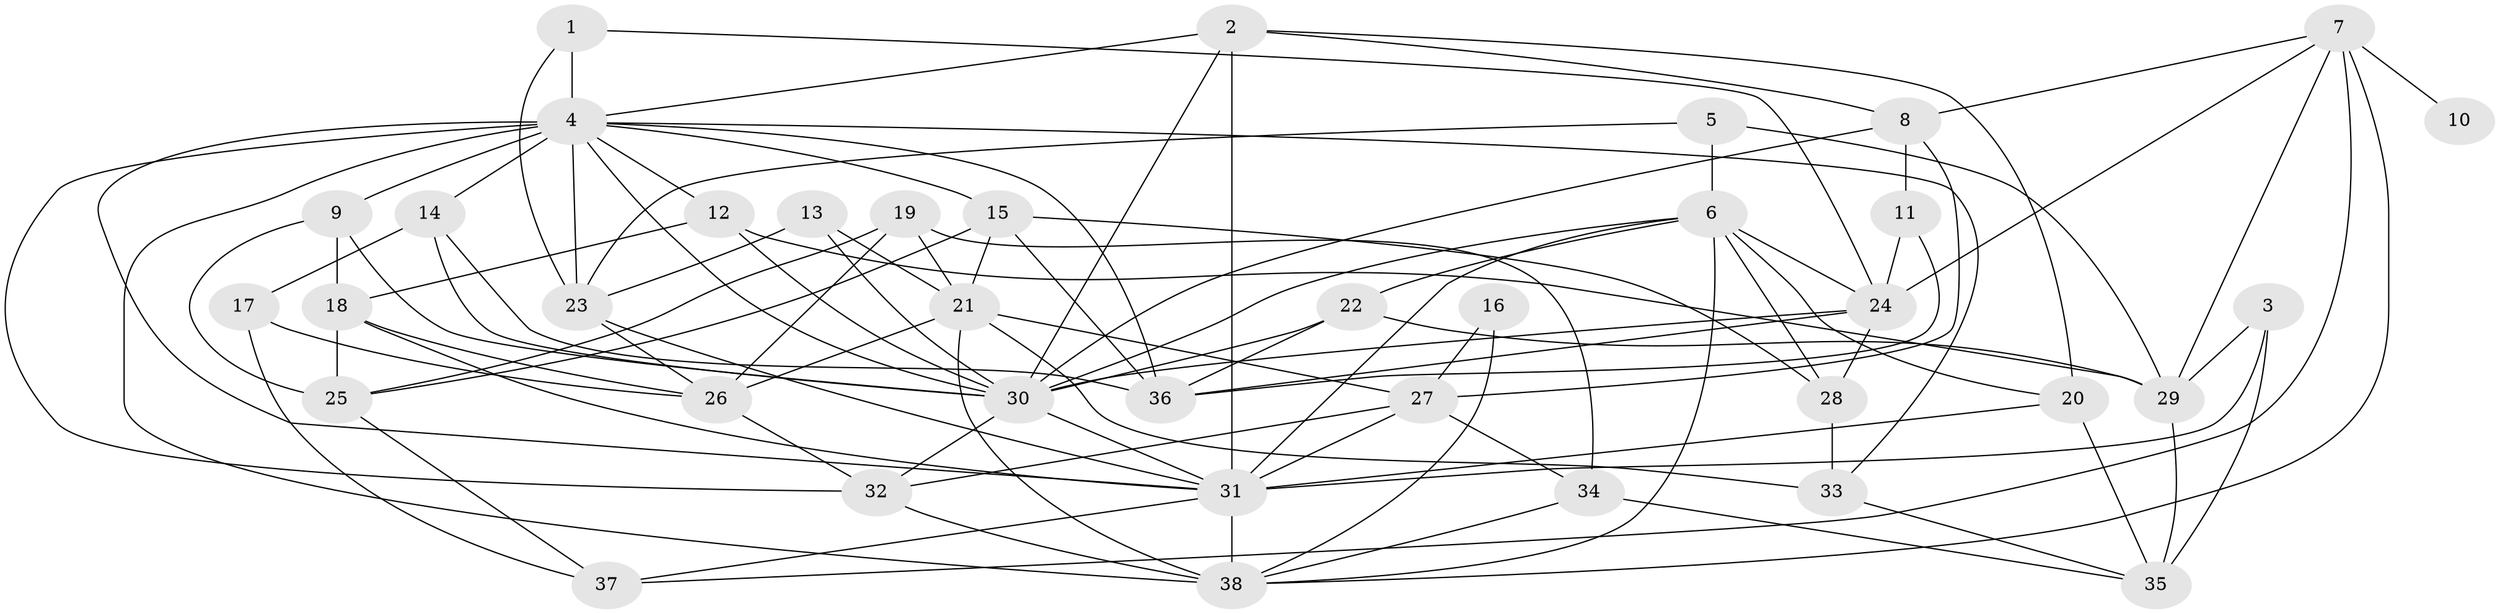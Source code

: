 // original degree distribution, {7: 0.05263157894736842, 6: 0.09210526315789473, 4: 0.25, 3: 0.27631578947368424, 5: 0.17105263157894737, 2: 0.14473684210526316, 8: 0.013157894736842105}
// Generated by graph-tools (version 1.1) at 2025/26/03/09/25 03:26:18]
// undirected, 38 vertices, 99 edges
graph export_dot {
graph [start="1"]
  node [color=gray90,style=filled];
  1;
  2;
  3;
  4;
  5;
  6;
  7;
  8;
  9;
  10;
  11;
  12;
  13;
  14;
  15;
  16;
  17;
  18;
  19;
  20;
  21;
  22;
  23;
  24;
  25;
  26;
  27;
  28;
  29;
  30;
  31;
  32;
  33;
  34;
  35;
  36;
  37;
  38;
  1 -- 4 [weight=1.0];
  1 -- 23 [weight=1.0];
  1 -- 24 [weight=1.0];
  2 -- 4 [weight=1.0];
  2 -- 8 [weight=1.0];
  2 -- 20 [weight=1.0];
  2 -- 30 [weight=1.0];
  2 -- 31 [weight=1.0];
  3 -- 29 [weight=1.0];
  3 -- 31 [weight=1.0];
  3 -- 35 [weight=1.0];
  4 -- 9 [weight=1.0];
  4 -- 12 [weight=2.0];
  4 -- 14 [weight=2.0];
  4 -- 15 [weight=1.0];
  4 -- 23 [weight=1.0];
  4 -- 30 [weight=1.0];
  4 -- 31 [weight=2.0];
  4 -- 32 [weight=1.0];
  4 -- 33 [weight=1.0];
  4 -- 36 [weight=1.0];
  4 -- 38 [weight=1.0];
  5 -- 6 [weight=1.0];
  5 -- 23 [weight=1.0];
  5 -- 29 [weight=1.0];
  6 -- 20 [weight=1.0];
  6 -- 22 [weight=1.0];
  6 -- 24 [weight=1.0];
  6 -- 28 [weight=1.0];
  6 -- 30 [weight=1.0];
  6 -- 31 [weight=1.0];
  6 -- 38 [weight=1.0];
  7 -- 8 [weight=1.0];
  7 -- 10 [weight=2.0];
  7 -- 24 [weight=1.0];
  7 -- 29 [weight=1.0];
  7 -- 37 [weight=1.0];
  7 -- 38 [weight=1.0];
  8 -- 11 [weight=1.0];
  8 -- 27 [weight=1.0];
  8 -- 30 [weight=1.0];
  9 -- 18 [weight=1.0];
  9 -- 25 [weight=1.0];
  9 -- 30 [weight=3.0];
  11 -- 24 [weight=1.0];
  11 -- 36 [weight=1.0];
  12 -- 18 [weight=1.0];
  12 -- 29 [weight=1.0];
  12 -- 30 [weight=1.0];
  13 -- 21 [weight=1.0];
  13 -- 23 [weight=1.0];
  13 -- 30 [weight=1.0];
  14 -- 17 [weight=1.0];
  14 -- 30 [weight=1.0];
  14 -- 36 [weight=1.0];
  15 -- 21 [weight=1.0];
  15 -- 25 [weight=1.0];
  15 -- 28 [weight=1.0];
  15 -- 36 [weight=1.0];
  16 -- 27 [weight=1.0];
  16 -- 38 [weight=1.0];
  17 -- 26 [weight=1.0];
  17 -- 37 [weight=1.0];
  18 -- 25 [weight=1.0];
  18 -- 26 [weight=1.0];
  18 -- 31 [weight=1.0];
  19 -- 21 [weight=1.0];
  19 -- 25 [weight=1.0];
  19 -- 26 [weight=1.0];
  19 -- 34 [weight=1.0];
  20 -- 31 [weight=1.0];
  20 -- 35 [weight=1.0];
  21 -- 26 [weight=1.0];
  21 -- 27 [weight=2.0];
  21 -- 33 [weight=1.0];
  21 -- 38 [weight=1.0];
  22 -- 29 [weight=1.0];
  22 -- 30 [weight=2.0];
  22 -- 36 [weight=1.0];
  23 -- 26 [weight=1.0];
  23 -- 31 [weight=1.0];
  24 -- 28 [weight=1.0];
  24 -- 30 [weight=1.0];
  24 -- 36 [weight=1.0];
  25 -- 37 [weight=1.0];
  26 -- 32 [weight=1.0];
  27 -- 31 [weight=2.0];
  27 -- 32 [weight=1.0];
  27 -- 34 [weight=1.0];
  28 -- 33 [weight=2.0];
  29 -- 35 [weight=1.0];
  30 -- 31 [weight=1.0];
  30 -- 32 [weight=1.0];
  31 -- 37 [weight=1.0];
  31 -- 38 [weight=3.0];
  32 -- 38 [weight=1.0];
  33 -- 35 [weight=1.0];
  34 -- 35 [weight=1.0];
  34 -- 38 [weight=1.0];
}
